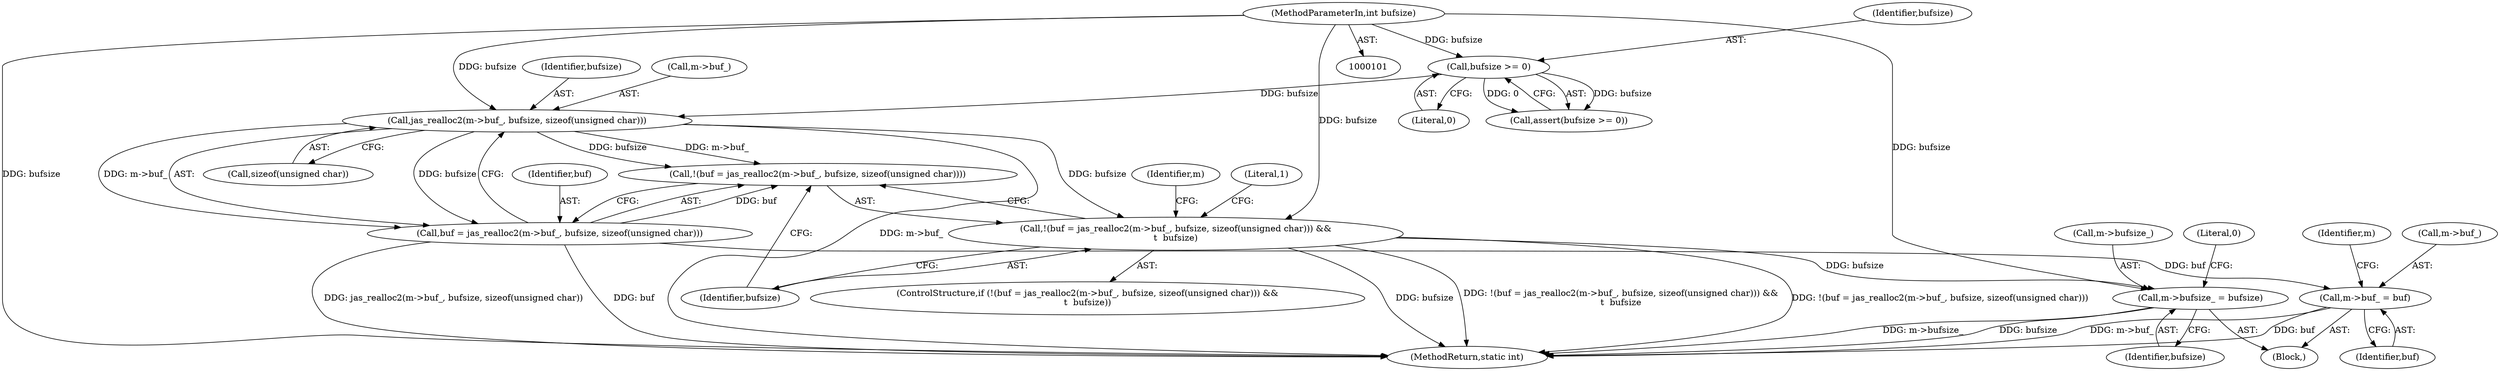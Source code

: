 digraph "0_jasper_44a524e367597af58d6265ae2014468b334d0309@API" {
"1000115" [label="(Call,jas_realloc2(m->buf_, bufsize, sizeof(unsigned char)))"];
"1000107" [label="(Call,bufsize >= 0)"];
"1000103" [label="(MethodParameterIn,int bufsize)"];
"1000112" [label="(Call,!(buf = jas_realloc2(m->buf_, bufsize, sizeof(unsigned char))))"];
"1000113" [label="(Call,buf = jas_realloc2(m->buf_, bufsize, sizeof(unsigned char)))"];
"1000127" [label="(Call,m->buf_ = buf)"];
"1000111" [label="(Call,!(buf = jas_realloc2(m->buf_, bufsize, sizeof(unsigned char))) &&\n\t  bufsize)"];
"1000132" [label="(Call,m->bufsize_ = bufsize)"];
"1000114" [label="(Identifier,buf)"];
"1000134" [label="(Identifier,m)"];
"1000136" [label="(Identifier,bufsize)"];
"1000113" [label="(Call,buf = jas_realloc2(m->buf_, bufsize, sizeof(unsigned char)))"];
"1000104" [label="(Block,)"];
"1000107" [label="(Call,bufsize >= 0)"];
"1000133" [label="(Call,m->bufsize_)"];
"1000116" [label="(Call,m->buf_)"];
"1000132" [label="(Call,m->bufsize_ = bufsize)"];
"1000120" [label="(Call,sizeof(unsigned char))"];
"1000127" [label="(Call,m->buf_ = buf)"];
"1000111" [label="(Call,!(buf = jas_realloc2(m->buf_, bufsize, sizeof(unsigned char))) &&\n\t  bufsize)"];
"1000115" [label="(Call,jas_realloc2(m->buf_, bufsize, sizeof(unsigned char)))"];
"1000131" [label="(Identifier,buf)"];
"1000112" [label="(Call,!(buf = jas_realloc2(m->buf_, bufsize, sizeof(unsigned char))))"];
"1000103" [label="(MethodParameterIn,int bufsize)"];
"1000110" [label="(ControlStructure,if (!(buf = jas_realloc2(m->buf_, bufsize, sizeof(unsigned char))) &&\n\t  bufsize))"];
"1000108" [label="(Identifier,bufsize)"];
"1000139" [label="(MethodReturn,static int)"];
"1000119" [label="(Identifier,bufsize)"];
"1000129" [label="(Identifier,m)"];
"1000122" [label="(Identifier,bufsize)"];
"1000126" [label="(Literal,1)"];
"1000138" [label="(Literal,0)"];
"1000109" [label="(Literal,0)"];
"1000128" [label="(Call,m->buf_)"];
"1000106" [label="(Call,assert(bufsize >= 0))"];
"1000115" -> "1000113"  [label="AST: "];
"1000115" -> "1000120"  [label="CFG: "];
"1000116" -> "1000115"  [label="AST: "];
"1000119" -> "1000115"  [label="AST: "];
"1000120" -> "1000115"  [label="AST: "];
"1000113" -> "1000115"  [label="CFG: "];
"1000115" -> "1000139"  [label="DDG: m->buf_"];
"1000115" -> "1000112"  [label="DDG: m->buf_"];
"1000115" -> "1000112"  [label="DDG: bufsize"];
"1000115" -> "1000113"  [label="DDG: m->buf_"];
"1000115" -> "1000113"  [label="DDG: bufsize"];
"1000107" -> "1000115"  [label="DDG: bufsize"];
"1000103" -> "1000115"  [label="DDG: bufsize"];
"1000115" -> "1000111"  [label="DDG: bufsize"];
"1000107" -> "1000106"  [label="AST: "];
"1000107" -> "1000109"  [label="CFG: "];
"1000108" -> "1000107"  [label="AST: "];
"1000109" -> "1000107"  [label="AST: "];
"1000106" -> "1000107"  [label="CFG: "];
"1000107" -> "1000106"  [label="DDG: bufsize"];
"1000107" -> "1000106"  [label="DDG: 0"];
"1000103" -> "1000107"  [label="DDG: bufsize"];
"1000103" -> "1000101"  [label="AST: "];
"1000103" -> "1000139"  [label="DDG: bufsize"];
"1000103" -> "1000111"  [label="DDG: bufsize"];
"1000103" -> "1000132"  [label="DDG: bufsize"];
"1000112" -> "1000111"  [label="AST: "];
"1000112" -> "1000113"  [label="CFG: "];
"1000113" -> "1000112"  [label="AST: "];
"1000122" -> "1000112"  [label="CFG: "];
"1000111" -> "1000112"  [label="CFG: "];
"1000113" -> "1000112"  [label="DDG: buf"];
"1000114" -> "1000113"  [label="AST: "];
"1000113" -> "1000139"  [label="DDG: buf"];
"1000113" -> "1000139"  [label="DDG: jas_realloc2(m->buf_, bufsize, sizeof(unsigned char))"];
"1000113" -> "1000127"  [label="DDG: buf"];
"1000127" -> "1000104"  [label="AST: "];
"1000127" -> "1000131"  [label="CFG: "];
"1000128" -> "1000127"  [label="AST: "];
"1000131" -> "1000127"  [label="AST: "];
"1000134" -> "1000127"  [label="CFG: "];
"1000127" -> "1000139"  [label="DDG: m->buf_"];
"1000127" -> "1000139"  [label="DDG: buf"];
"1000111" -> "1000110"  [label="AST: "];
"1000111" -> "1000122"  [label="CFG: "];
"1000122" -> "1000111"  [label="AST: "];
"1000126" -> "1000111"  [label="CFG: "];
"1000129" -> "1000111"  [label="CFG: "];
"1000111" -> "1000139"  [label="DDG: !(buf = jas_realloc2(m->buf_, bufsize, sizeof(unsigned char)))"];
"1000111" -> "1000139"  [label="DDG: bufsize"];
"1000111" -> "1000139"  [label="DDG: !(buf = jas_realloc2(m->buf_, bufsize, sizeof(unsigned char))) &&\n\t  bufsize"];
"1000111" -> "1000132"  [label="DDG: bufsize"];
"1000132" -> "1000104"  [label="AST: "];
"1000132" -> "1000136"  [label="CFG: "];
"1000133" -> "1000132"  [label="AST: "];
"1000136" -> "1000132"  [label="AST: "];
"1000138" -> "1000132"  [label="CFG: "];
"1000132" -> "1000139"  [label="DDG: m->bufsize_"];
"1000132" -> "1000139"  [label="DDG: bufsize"];
}

